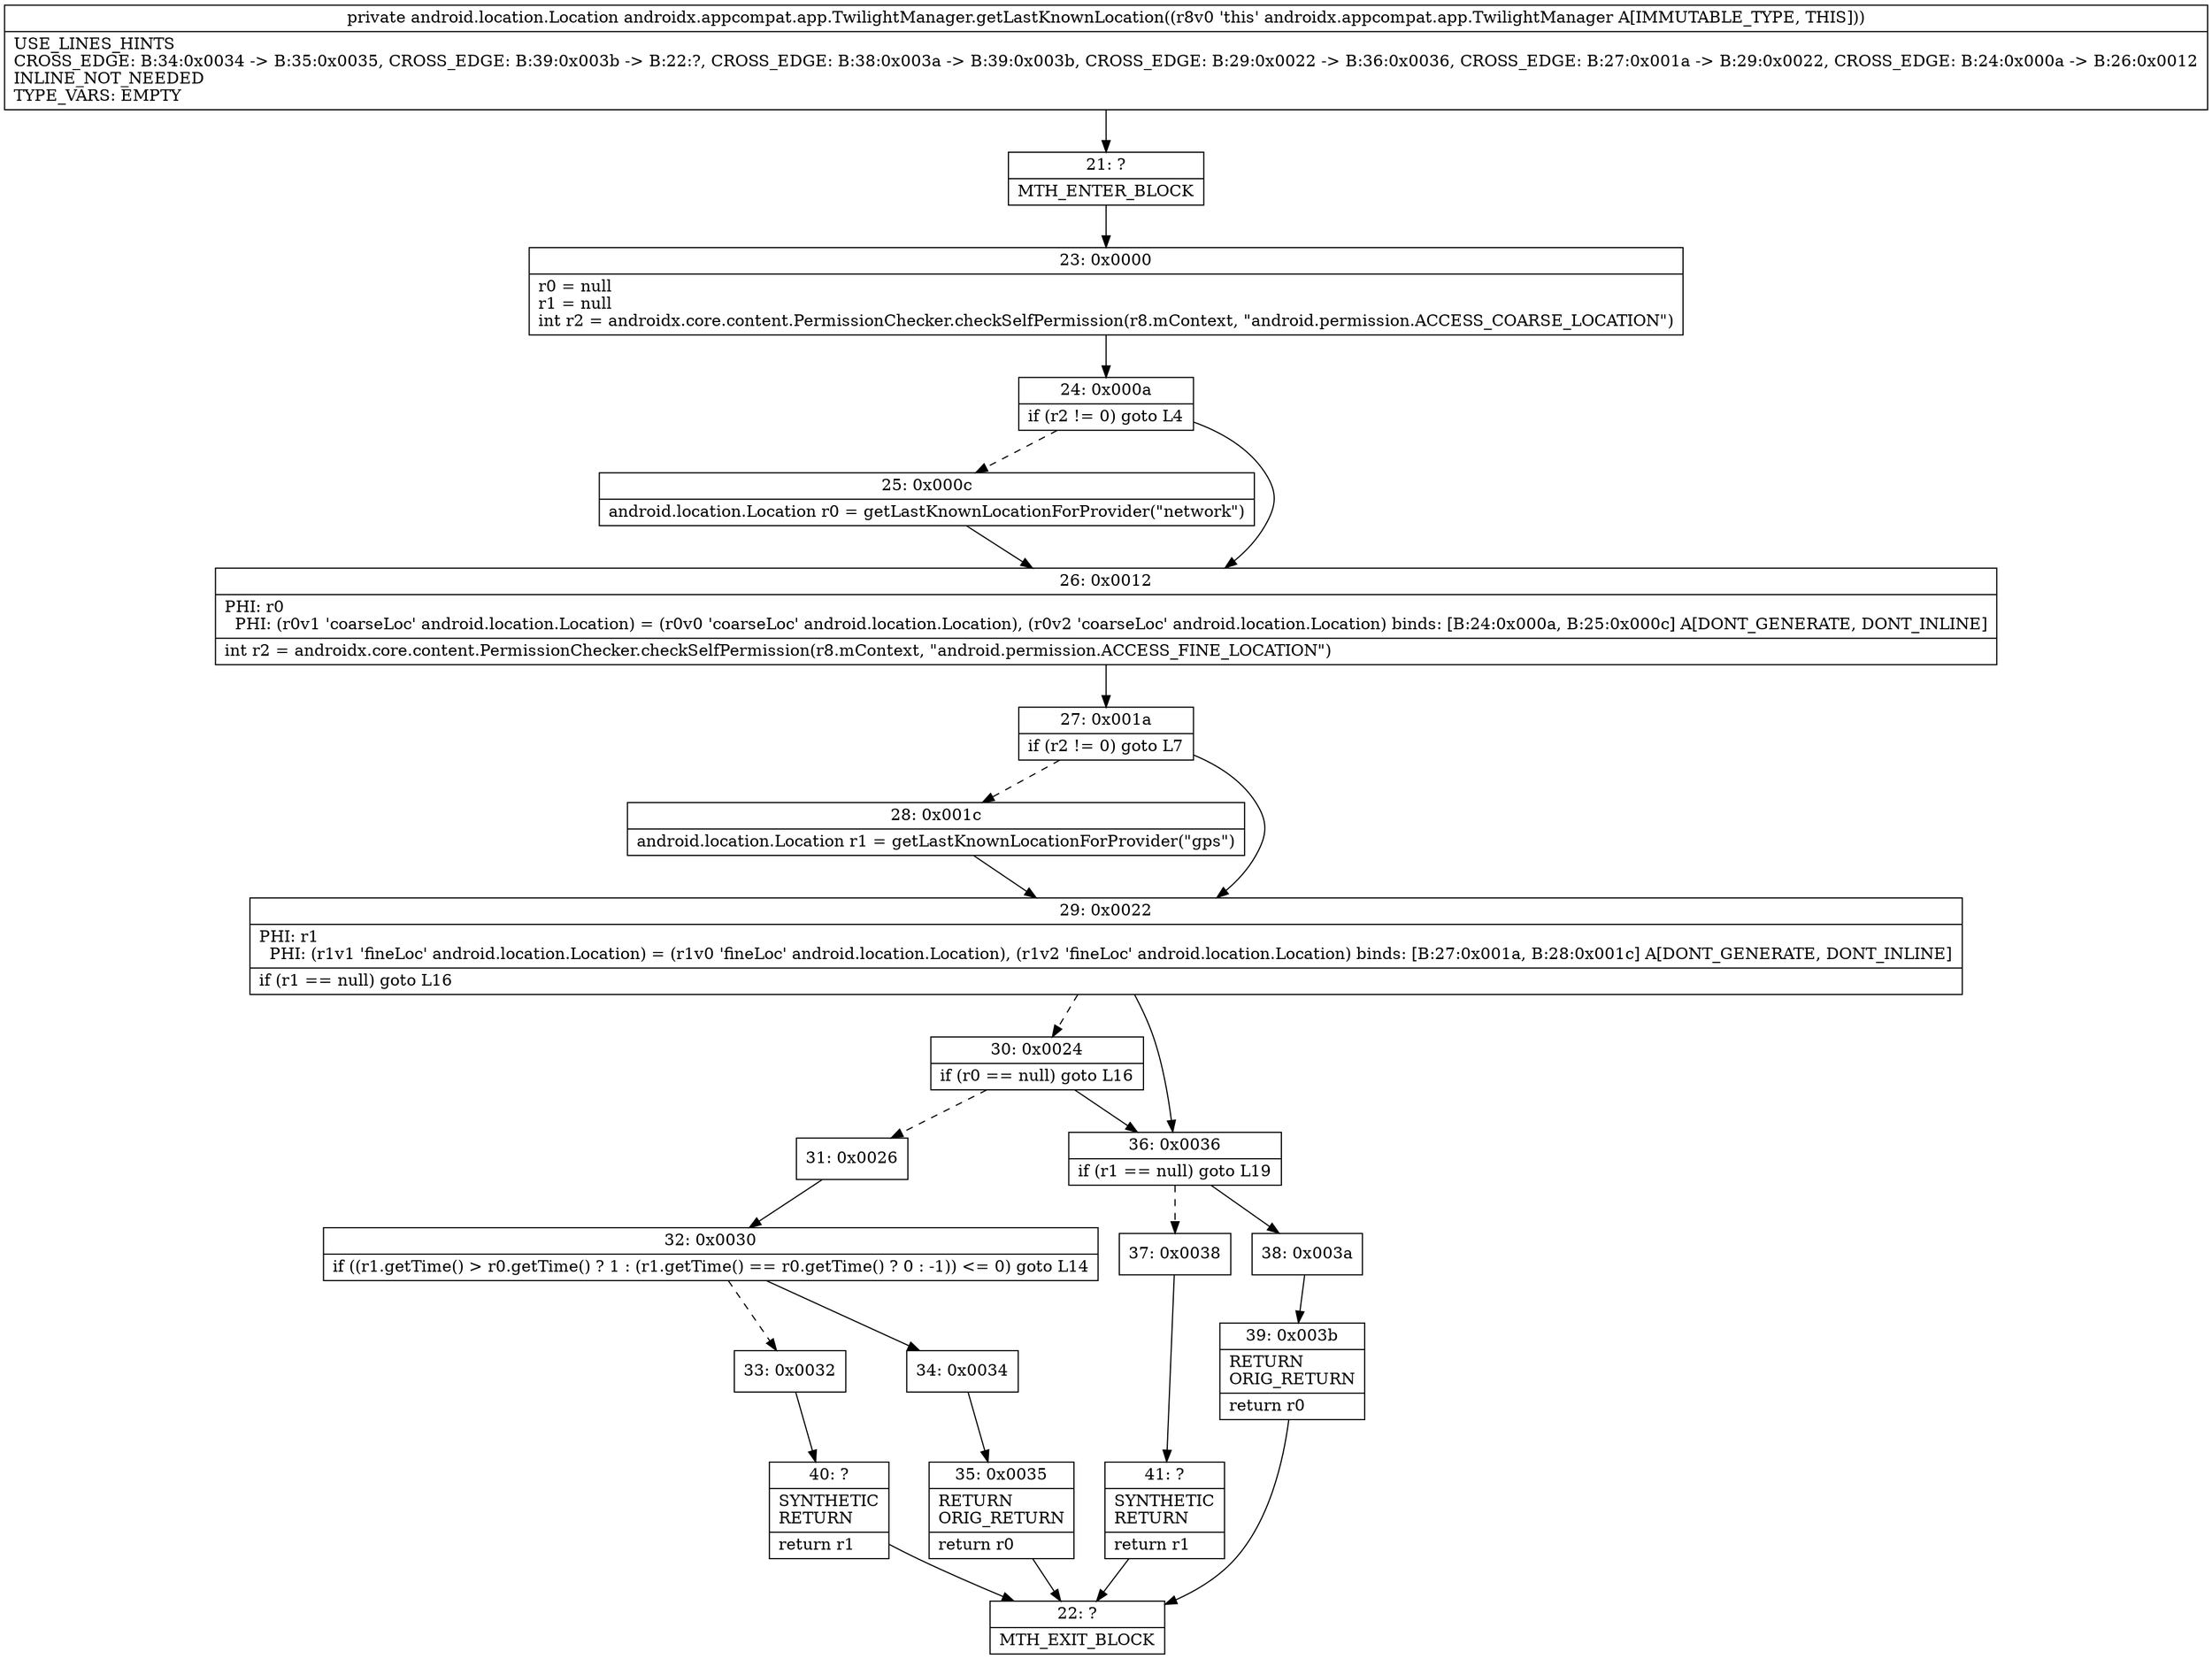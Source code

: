 digraph "CFG forandroidx.appcompat.app.TwilightManager.getLastKnownLocation()Landroid\/location\/Location;" {
Node_21 [shape=record,label="{21\:\ ?|MTH_ENTER_BLOCK\l}"];
Node_23 [shape=record,label="{23\:\ 0x0000|r0 = null\lr1 = null\lint r2 = androidx.core.content.PermissionChecker.checkSelfPermission(r8.mContext, \"android.permission.ACCESS_COARSE_LOCATION\")\l}"];
Node_24 [shape=record,label="{24\:\ 0x000a|if (r2 != 0) goto L4\l}"];
Node_25 [shape=record,label="{25\:\ 0x000c|android.location.Location r0 = getLastKnownLocationForProvider(\"network\")\l}"];
Node_26 [shape=record,label="{26\:\ 0x0012|PHI: r0 \l  PHI: (r0v1 'coarseLoc' android.location.Location) = (r0v0 'coarseLoc' android.location.Location), (r0v2 'coarseLoc' android.location.Location) binds: [B:24:0x000a, B:25:0x000c] A[DONT_GENERATE, DONT_INLINE]\l|int r2 = androidx.core.content.PermissionChecker.checkSelfPermission(r8.mContext, \"android.permission.ACCESS_FINE_LOCATION\")\l}"];
Node_27 [shape=record,label="{27\:\ 0x001a|if (r2 != 0) goto L7\l}"];
Node_28 [shape=record,label="{28\:\ 0x001c|android.location.Location r1 = getLastKnownLocationForProvider(\"gps\")\l}"];
Node_29 [shape=record,label="{29\:\ 0x0022|PHI: r1 \l  PHI: (r1v1 'fineLoc' android.location.Location) = (r1v0 'fineLoc' android.location.Location), (r1v2 'fineLoc' android.location.Location) binds: [B:27:0x001a, B:28:0x001c] A[DONT_GENERATE, DONT_INLINE]\l|if (r1 == null) goto L16\l}"];
Node_30 [shape=record,label="{30\:\ 0x0024|if (r0 == null) goto L16\l}"];
Node_31 [shape=record,label="{31\:\ 0x0026}"];
Node_32 [shape=record,label="{32\:\ 0x0030|if ((r1.getTime() \> r0.getTime() ? 1 : (r1.getTime() == r0.getTime() ? 0 : \-1)) \<= 0) goto L14\l}"];
Node_33 [shape=record,label="{33\:\ 0x0032}"];
Node_40 [shape=record,label="{40\:\ ?|SYNTHETIC\lRETURN\l|return r1\l}"];
Node_22 [shape=record,label="{22\:\ ?|MTH_EXIT_BLOCK\l}"];
Node_34 [shape=record,label="{34\:\ 0x0034}"];
Node_35 [shape=record,label="{35\:\ 0x0035|RETURN\lORIG_RETURN\l|return r0\l}"];
Node_36 [shape=record,label="{36\:\ 0x0036|if (r1 == null) goto L19\l}"];
Node_37 [shape=record,label="{37\:\ 0x0038}"];
Node_41 [shape=record,label="{41\:\ ?|SYNTHETIC\lRETURN\l|return r1\l}"];
Node_38 [shape=record,label="{38\:\ 0x003a}"];
Node_39 [shape=record,label="{39\:\ 0x003b|RETURN\lORIG_RETURN\l|return r0\l}"];
MethodNode[shape=record,label="{private android.location.Location androidx.appcompat.app.TwilightManager.getLastKnownLocation((r8v0 'this' androidx.appcompat.app.TwilightManager A[IMMUTABLE_TYPE, THIS]))  | USE_LINES_HINTS\lCROSS_EDGE: B:34:0x0034 \-\> B:35:0x0035, CROSS_EDGE: B:39:0x003b \-\> B:22:?, CROSS_EDGE: B:38:0x003a \-\> B:39:0x003b, CROSS_EDGE: B:29:0x0022 \-\> B:36:0x0036, CROSS_EDGE: B:27:0x001a \-\> B:29:0x0022, CROSS_EDGE: B:24:0x000a \-\> B:26:0x0012\lINLINE_NOT_NEEDED\lTYPE_VARS: EMPTY\l}"];
MethodNode -> Node_21;Node_21 -> Node_23;
Node_23 -> Node_24;
Node_24 -> Node_25[style=dashed];
Node_24 -> Node_26;
Node_25 -> Node_26;
Node_26 -> Node_27;
Node_27 -> Node_28[style=dashed];
Node_27 -> Node_29;
Node_28 -> Node_29;
Node_29 -> Node_30[style=dashed];
Node_29 -> Node_36;
Node_30 -> Node_31[style=dashed];
Node_30 -> Node_36;
Node_31 -> Node_32;
Node_32 -> Node_33[style=dashed];
Node_32 -> Node_34;
Node_33 -> Node_40;
Node_40 -> Node_22;
Node_34 -> Node_35;
Node_35 -> Node_22;
Node_36 -> Node_37[style=dashed];
Node_36 -> Node_38;
Node_37 -> Node_41;
Node_41 -> Node_22;
Node_38 -> Node_39;
Node_39 -> Node_22;
}

